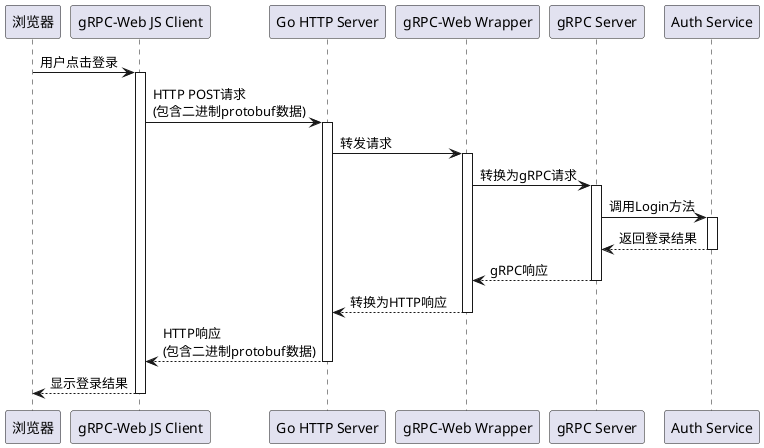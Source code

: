 @startuml
participant "浏览器" as Browser
participant "gRPC-Web JS Client" as WebClient
participant "Go HTTP Server" as HTTPServer
participant "gRPC-Web Wrapper" as Wrapper
participant "gRPC Server" as GRPCServer
participant "Auth Service" as AuthService

Browser -> WebClient: 用户点击登录
activate WebClient

WebClient -> HTTPServer: HTTP POST请求\n(包含二进制protobuf数据)
activate HTTPServer

HTTPServer -> Wrapper: 转发请求
activate Wrapper

Wrapper -> GRPCServer: 转换为gRPC请求
activate GRPCServer

GRPCServer -> AuthService: 调用Login方法
activate AuthService
AuthService --> GRPCServer: 返回登录结果
deactivate AuthService

GRPCServer --> Wrapper: gRPC响应
deactivate GRPCServer

Wrapper --> HTTPServer: 转换为HTTP响应
deactivate Wrapper

HTTPServer --> WebClient: HTTP响应\n(包含二进制protobuf数据)
deactivate HTTPServer

WebClient --> Browser: 显示登录结果
deactivate WebClient

@enduml
